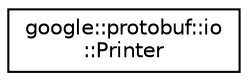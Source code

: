 digraph "类继承关系图"
{
 // LATEX_PDF_SIZE
  edge [fontname="Helvetica",fontsize="10",labelfontname="Helvetica",labelfontsize="10"];
  node [fontname="Helvetica",fontsize="10",shape=record];
  rankdir="LR";
  Node0 [label="google::protobuf::io\l::Printer",height=0.2,width=0.4,color="black", fillcolor="white", style="filled",URL="$classgoogle_1_1protobuf_1_1io_1_1Printer.html",tooltip=" "];
}
